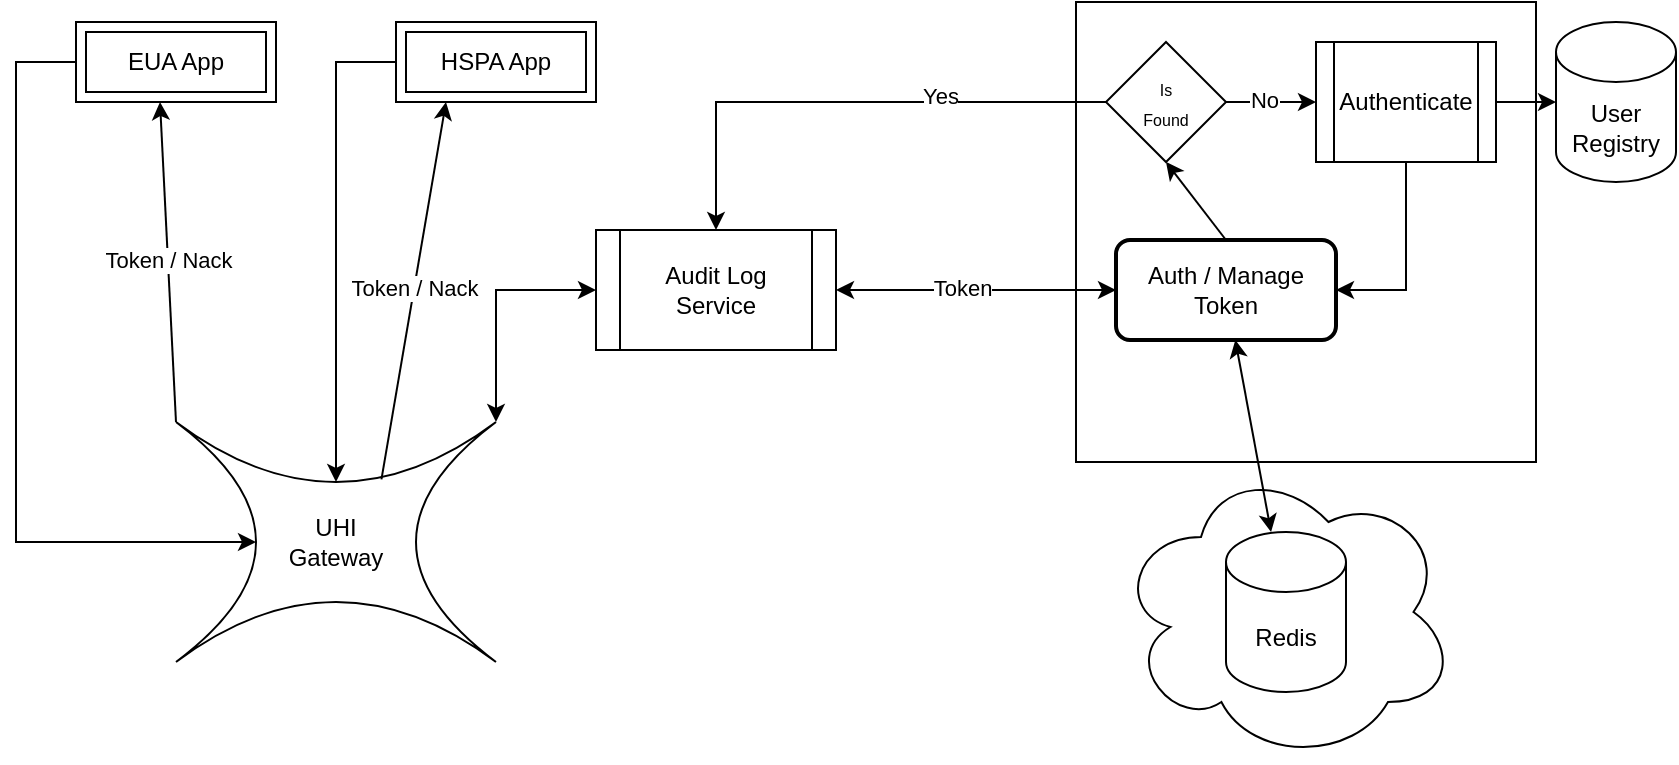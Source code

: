 <mxfile version="22.0.8" type="github">
  <diagram name="Page-1" id="nciky5mFep0qIrBcISYa">
    <mxGraphModel dx="794" dy="432" grid="1" gridSize="10" guides="1" tooltips="1" connect="1" arrows="1" fold="1" page="1" pageScale="1" pageWidth="850" pageHeight="1100" math="0" shadow="0">
      <root>
        <mxCell id="0" />
        <mxCell id="1" parent="0" />
        <mxCell id="LqrChvTSpOXj36Vf__nz-53" value="" style="ellipse;shape=cloud;whiteSpace=wrap;html=1;" vertex="1" parent="1">
          <mxGeometry x="560" y="260" width="170" height="150" as="geometry" />
        </mxCell>
        <mxCell id="LqrChvTSpOXj36Vf__nz-16" value="" style="whiteSpace=wrap;html=1;aspect=fixed;" vertex="1" parent="1">
          <mxGeometry x="540" y="30" width="230" height="230" as="geometry" />
        </mxCell>
        <mxCell id="LqrChvTSpOXj36Vf__nz-1" value="User Registry" style="shape=cylinder3;whiteSpace=wrap;html=1;boundedLbl=1;backgroundOutline=1;size=15;" vertex="1" parent="1">
          <mxGeometry x="780" y="40" width="60" height="80" as="geometry" />
        </mxCell>
        <mxCell id="LqrChvTSpOXj36Vf__nz-2" value="UHI&lt;br&gt;Gateway" style="shape=switch;whiteSpace=wrap;html=1;" vertex="1" parent="1">
          <mxGeometry x="90" y="240" width="160" height="120" as="geometry" />
        </mxCell>
        <mxCell id="LqrChvTSpOXj36Vf__nz-5" value="Audit Log Service" style="shape=process;whiteSpace=wrap;html=1;backgroundOutline=1;" vertex="1" parent="1">
          <mxGeometry x="300" y="144" width="120" height="60" as="geometry" />
        </mxCell>
        <mxCell id="LqrChvTSpOXj36Vf__nz-7" value="EUA App" style="shape=ext;margin=3;double=1;whiteSpace=wrap;html=1;align=center;" vertex="1" parent="1">
          <mxGeometry x="40" y="40" width="100" height="40" as="geometry" />
        </mxCell>
        <mxCell id="LqrChvTSpOXj36Vf__nz-8" value="HSPA App" style="shape=ext;margin=3;double=1;whiteSpace=wrap;html=1;align=center;" vertex="1" parent="1">
          <mxGeometry x="200" y="40" width="100" height="40" as="geometry" />
        </mxCell>
        <mxCell id="LqrChvTSpOXj36Vf__nz-10" value="" style="endArrow=classic;html=1;rounded=0;exitX=0;exitY=0.5;exitDx=0;exitDy=0;entryX=0.5;entryY=0.25;entryDx=0;entryDy=0;entryPerimeter=0;" edge="1" parent="1" source="LqrChvTSpOXj36Vf__nz-8" target="LqrChvTSpOXj36Vf__nz-2">
          <mxGeometry width="50" height="50" relative="1" as="geometry">
            <mxPoint x="140" y="250" as="sourcePoint" />
            <mxPoint x="90" y="240" as="targetPoint" />
            <Array as="points">
              <mxPoint x="170" y="60" />
            </Array>
          </mxGeometry>
        </mxCell>
        <mxCell id="LqrChvTSpOXj36Vf__nz-11" value="" style="endArrow=classic;html=1;rounded=0;entryX=0.25;entryY=0.5;entryDx=0;entryDy=0;entryPerimeter=0;exitX=0;exitY=0.5;exitDx=0;exitDy=0;" edge="1" parent="1" source="LqrChvTSpOXj36Vf__nz-7" target="LqrChvTSpOXj36Vf__nz-2">
          <mxGeometry width="50" height="50" relative="1" as="geometry">
            <mxPoint x="20" y="180" as="sourcePoint" />
            <mxPoint x="70" y="130" as="targetPoint" />
            <Array as="points">
              <mxPoint x="10" y="60" />
              <mxPoint x="10" y="300" />
            </Array>
          </mxGeometry>
        </mxCell>
        <mxCell id="LqrChvTSpOXj36Vf__nz-13" value="" style="edgeStyle=orthogonalEdgeStyle;rounded=0;orthogonalLoop=1;jettySize=auto;html=1;" edge="1" parent="1" source="LqrChvTSpOXj36Vf__nz-12" target="LqrChvTSpOXj36Vf__nz-1">
          <mxGeometry relative="1" as="geometry" />
        </mxCell>
        <mxCell id="LqrChvTSpOXj36Vf__nz-71" value="" style="edgeStyle=orthogonalEdgeStyle;rounded=0;orthogonalLoop=1;jettySize=auto;html=1;entryX=1;entryY=0.5;entryDx=0;entryDy=0;" edge="1" parent="1" source="LqrChvTSpOXj36Vf__nz-12" target="LqrChvTSpOXj36Vf__nz-29">
          <mxGeometry relative="1" as="geometry">
            <mxPoint x="705" y="160" as="targetPoint" />
            <Array as="points">
              <mxPoint x="705" y="174" />
            </Array>
          </mxGeometry>
        </mxCell>
        <mxCell id="LqrChvTSpOXj36Vf__nz-12" value="Authenticate" style="shape=process;whiteSpace=wrap;html=1;backgroundOutline=1;" vertex="1" parent="1">
          <mxGeometry x="660" y="50" width="90" height="60" as="geometry" />
        </mxCell>
        <mxCell id="LqrChvTSpOXj36Vf__nz-25" value="" style="endArrow=classic;startArrow=classic;html=1;rounded=0;entryX=0;entryY=0.5;entryDx=0;entryDy=0;" edge="1" parent="1" target="LqrChvTSpOXj36Vf__nz-5">
          <mxGeometry width="50" height="50" relative="1" as="geometry">
            <mxPoint x="250" y="240" as="sourcePoint" />
            <mxPoint x="390" y="210" as="targetPoint" />
            <Array as="points">
              <mxPoint x="250" y="174" />
            </Array>
          </mxGeometry>
        </mxCell>
        <mxCell id="LqrChvTSpOXj36Vf__nz-29" value="Auth / Manage Token" style="rounded=1;whiteSpace=wrap;html=1;absoluteArcSize=1;arcSize=14;strokeWidth=2;" vertex="1" parent="1">
          <mxGeometry x="560" y="149" width="110" height="50" as="geometry" />
        </mxCell>
        <mxCell id="LqrChvTSpOXj36Vf__nz-39" value="" style="endArrow=classic;html=1;rounded=0;entryX=0.25;entryY=1;entryDx=0;entryDy=0;exitX=0.642;exitY=0.239;exitDx=0;exitDy=0;exitPerimeter=0;" edge="1" parent="1" source="LqrChvTSpOXj36Vf__nz-2" target="LqrChvTSpOXj36Vf__nz-8">
          <mxGeometry width="50" height="50" relative="1" as="geometry">
            <mxPoint x="190" y="270" as="sourcePoint" />
            <mxPoint x="240" y="220" as="targetPoint" />
          </mxGeometry>
        </mxCell>
        <mxCell id="LqrChvTSpOXj36Vf__nz-40" value="Token / Nack" style="edgeLabel;html=1;align=center;verticalAlign=middle;resizable=0;points=[];" vertex="1" connectable="0" parent="LqrChvTSpOXj36Vf__nz-39">
          <mxGeometry x="0.015" relative="1" as="geometry">
            <mxPoint as="offset" />
          </mxGeometry>
        </mxCell>
        <mxCell id="LqrChvTSpOXj36Vf__nz-41" value="" style="endArrow=classic;html=1;rounded=0;entryX=0.25;entryY=1;entryDx=0;entryDy=0;exitX=0;exitY=0;exitDx=0;exitDy=0;exitPerimeter=0;" edge="1" parent="1" source="LqrChvTSpOXj36Vf__nz-2">
          <mxGeometry width="50" height="50" relative="1" as="geometry">
            <mxPoint x="50" y="269" as="sourcePoint" />
            <mxPoint x="82" y="80" as="targetPoint" />
          </mxGeometry>
        </mxCell>
        <mxCell id="LqrChvTSpOXj36Vf__nz-42" value="Token / Nack" style="edgeLabel;html=1;align=center;verticalAlign=middle;resizable=0;points=[];" vertex="1" connectable="0" parent="LqrChvTSpOXj36Vf__nz-41">
          <mxGeometry x="0.015" relative="1" as="geometry">
            <mxPoint as="offset" />
          </mxGeometry>
        </mxCell>
        <mxCell id="LqrChvTSpOXj36Vf__nz-52" value="Redis" style="shape=cylinder3;whiteSpace=wrap;html=1;boundedLbl=1;backgroundOutline=1;size=15;" vertex="1" parent="1">
          <mxGeometry x="615" y="295" width="60" height="80" as="geometry" />
        </mxCell>
        <mxCell id="LqrChvTSpOXj36Vf__nz-56" value="" style="endArrow=classic;startArrow=classic;html=1;rounded=0;exitX=1;exitY=0.5;exitDx=0;exitDy=0;entryX=0;entryY=0.5;entryDx=0;entryDy=0;" edge="1" parent="1" source="LqrChvTSpOXj36Vf__nz-5" target="LqrChvTSpOXj36Vf__nz-29">
          <mxGeometry width="50" height="50" relative="1" as="geometry">
            <mxPoint x="560" y="240" as="sourcePoint" />
            <mxPoint x="610" y="190" as="targetPoint" />
          </mxGeometry>
        </mxCell>
        <mxCell id="LqrChvTSpOXj36Vf__nz-57" value="Token" style="edgeLabel;html=1;align=center;verticalAlign=middle;resizable=0;points=[];" vertex="1" connectable="0" parent="LqrChvTSpOXj36Vf__nz-56">
          <mxGeometry x="-0.116" y="1" relative="1" as="geometry">
            <mxPoint x="1" as="offset" />
          </mxGeometry>
        </mxCell>
        <mxCell id="LqrChvTSpOXj36Vf__nz-62" value="" style="endArrow=classic;startArrow=classic;html=1;rounded=0;" edge="1" parent="1" source="LqrChvTSpOXj36Vf__nz-52" target="LqrChvTSpOXj36Vf__nz-29">
          <mxGeometry width="50" height="50" relative="1" as="geometry">
            <mxPoint x="540" y="250" as="sourcePoint" />
            <mxPoint x="590" y="200" as="targetPoint" />
          </mxGeometry>
        </mxCell>
        <mxCell id="LqrChvTSpOXj36Vf__nz-68" value="" style="edgeStyle=orthogonalEdgeStyle;rounded=0;orthogonalLoop=1;jettySize=auto;html=1;" edge="1" parent="1" source="LqrChvTSpOXj36Vf__nz-63" target="LqrChvTSpOXj36Vf__nz-12">
          <mxGeometry relative="1" as="geometry" />
        </mxCell>
        <mxCell id="LqrChvTSpOXj36Vf__nz-69" value="No" style="edgeLabel;html=1;align=center;verticalAlign=middle;resizable=0;points=[];" vertex="1" connectable="0" parent="LqrChvTSpOXj36Vf__nz-68">
          <mxGeometry x="-0.185" y="1" relative="1" as="geometry">
            <mxPoint as="offset" />
          </mxGeometry>
        </mxCell>
        <mxCell id="LqrChvTSpOXj36Vf__nz-63" value="&lt;font style=&quot;font-size: 8px;&quot;&gt;Is&lt;br&gt;Found&lt;/font&gt;" style="rhombus;whiteSpace=wrap;html=1;" vertex="1" parent="1">
          <mxGeometry x="555" y="50" width="60" height="60" as="geometry" />
        </mxCell>
        <mxCell id="LqrChvTSpOXj36Vf__nz-64" value="" style="endArrow=classic;html=1;rounded=0;exitX=0;exitY=0.5;exitDx=0;exitDy=0;" edge="1" parent="1" source="LqrChvTSpOXj36Vf__nz-63" target="LqrChvTSpOXj36Vf__nz-5">
          <mxGeometry width="50" height="50" relative="1" as="geometry">
            <mxPoint x="350" y="80" as="sourcePoint" />
            <mxPoint x="400" y="30" as="targetPoint" />
            <Array as="points">
              <mxPoint x="360" y="80" />
            </Array>
          </mxGeometry>
        </mxCell>
        <mxCell id="LqrChvTSpOXj36Vf__nz-65" value="Yes" style="edgeLabel;html=1;align=center;verticalAlign=middle;resizable=0;points=[];" vertex="1" connectable="0" parent="LqrChvTSpOXj36Vf__nz-64">
          <mxGeometry x="-0.354" y="-3" relative="1" as="geometry">
            <mxPoint as="offset" />
          </mxGeometry>
        </mxCell>
        <mxCell id="LqrChvTSpOXj36Vf__nz-66" value="" style="endArrow=classic;html=1;rounded=0;entryX=0.5;entryY=1;entryDx=0;entryDy=0;exitX=0.5;exitY=0;exitDx=0;exitDy=0;" edge="1" parent="1" source="LqrChvTSpOXj36Vf__nz-29" target="LqrChvTSpOXj36Vf__nz-63">
          <mxGeometry width="50" height="50" relative="1" as="geometry">
            <mxPoint x="585" y="150" as="sourcePoint" />
            <mxPoint x="610" y="190" as="targetPoint" />
          </mxGeometry>
        </mxCell>
      </root>
    </mxGraphModel>
  </diagram>
</mxfile>

